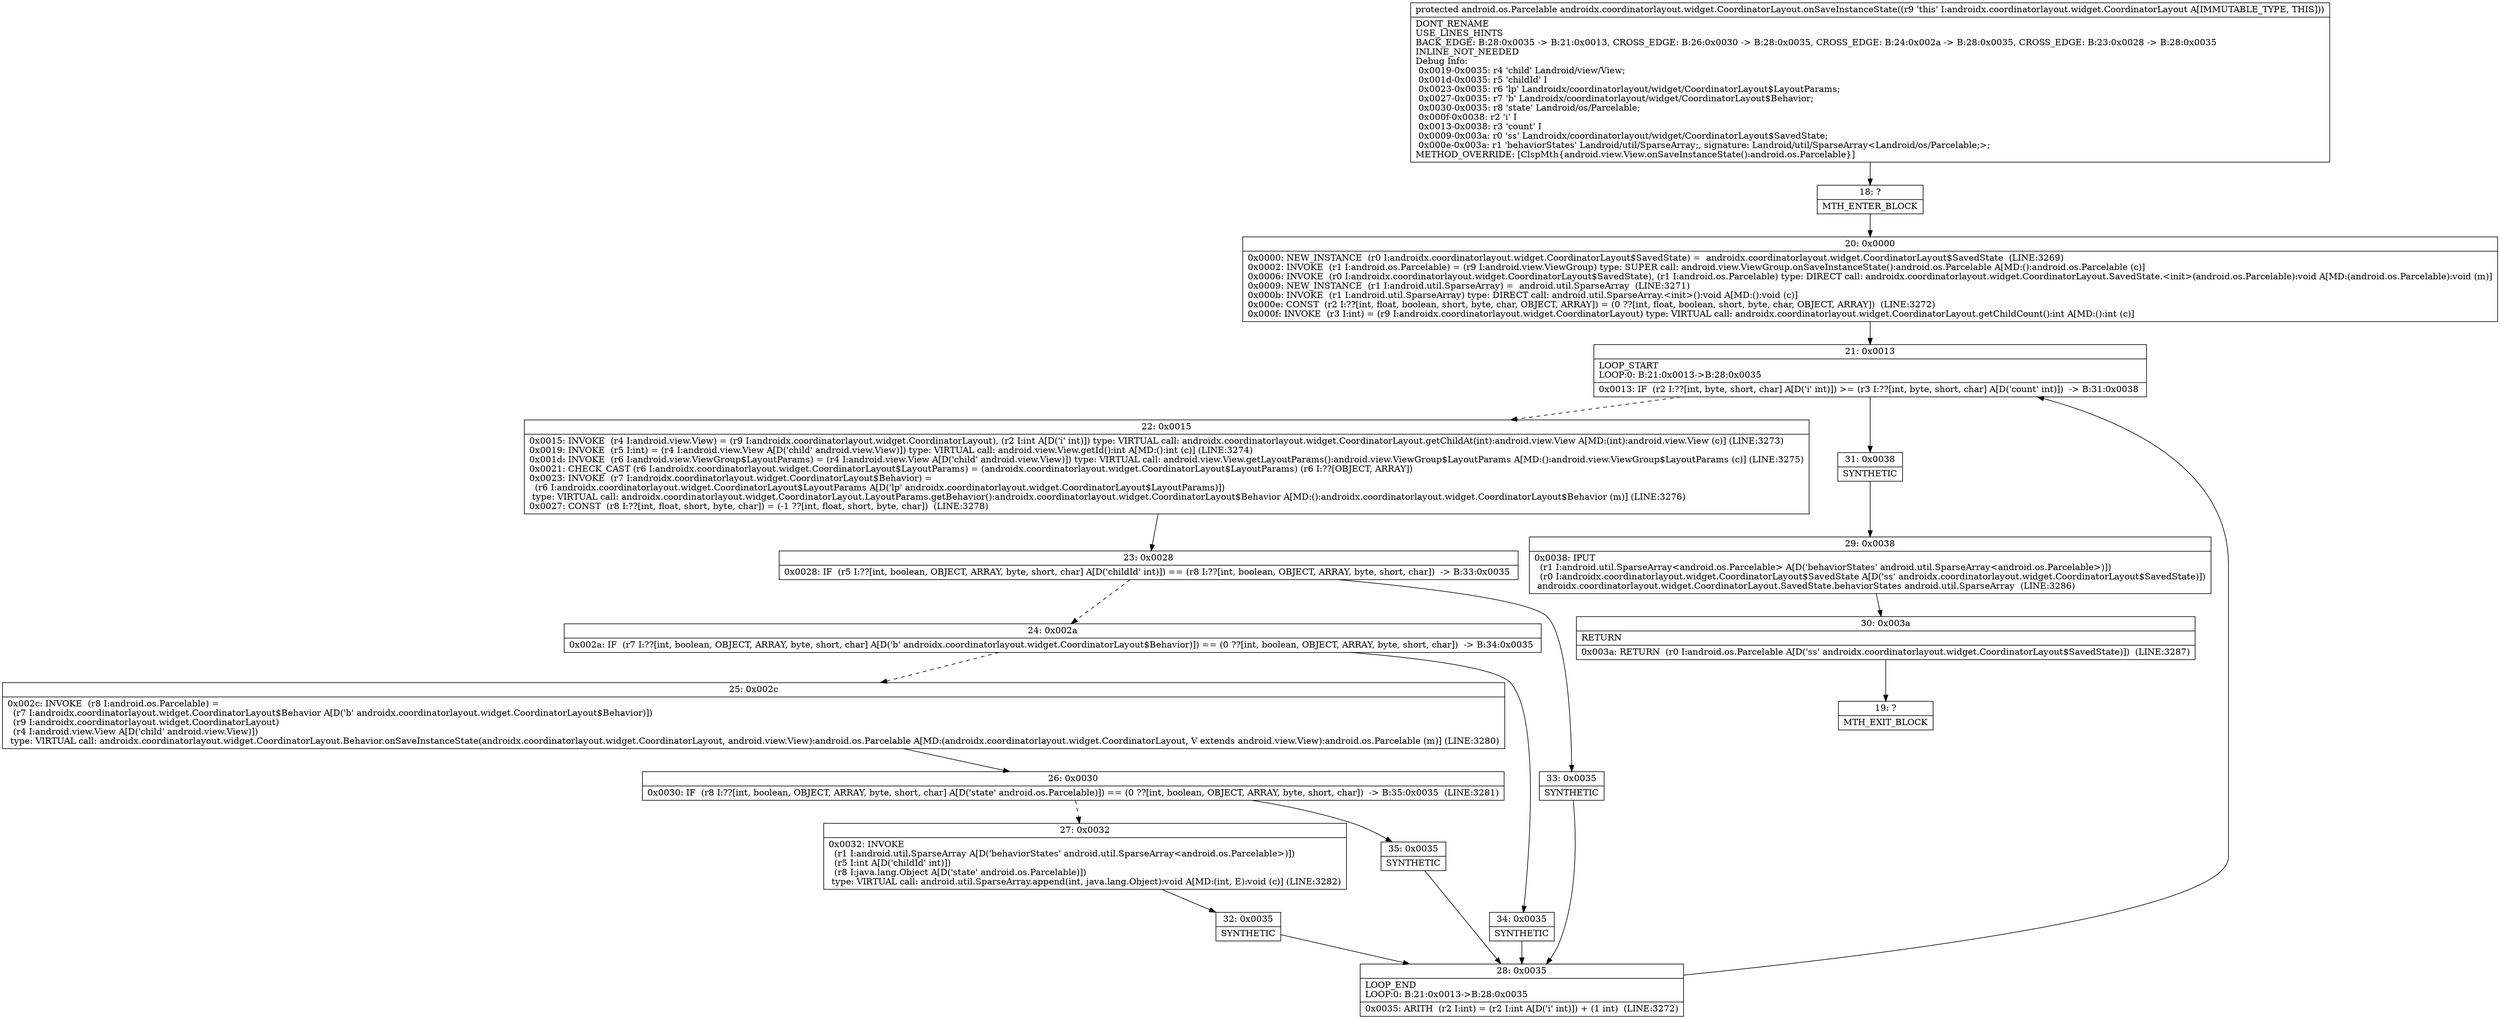 digraph "CFG forandroidx.coordinatorlayout.widget.CoordinatorLayout.onSaveInstanceState()Landroid\/os\/Parcelable;" {
Node_18 [shape=record,label="{18\:\ ?|MTH_ENTER_BLOCK\l}"];
Node_20 [shape=record,label="{20\:\ 0x0000|0x0000: NEW_INSTANCE  (r0 I:androidx.coordinatorlayout.widget.CoordinatorLayout$SavedState) =  androidx.coordinatorlayout.widget.CoordinatorLayout$SavedState  (LINE:3269)\l0x0002: INVOKE  (r1 I:android.os.Parcelable) = (r9 I:android.view.ViewGroup) type: SUPER call: android.view.ViewGroup.onSaveInstanceState():android.os.Parcelable A[MD:():android.os.Parcelable (c)]\l0x0006: INVOKE  (r0 I:androidx.coordinatorlayout.widget.CoordinatorLayout$SavedState), (r1 I:android.os.Parcelable) type: DIRECT call: androidx.coordinatorlayout.widget.CoordinatorLayout.SavedState.\<init\>(android.os.Parcelable):void A[MD:(android.os.Parcelable):void (m)]\l0x0009: NEW_INSTANCE  (r1 I:android.util.SparseArray) =  android.util.SparseArray  (LINE:3271)\l0x000b: INVOKE  (r1 I:android.util.SparseArray) type: DIRECT call: android.util.SparseArray.\<init\>():void A[MD:():void (c)]\l0x000e: CONST  (r2 I:??[int, float, boolean, short, byte, char, OBJECT, ARRAY]) = (0 ??[int, float, boolean, short, byte, char, OBJECT, ARRAY])  (LINE:3272)\l0x000f: INVOKE  (r3 I:int) = (r9 I:androidx.coordinatorlayout.widget.CoordinatorLayout) type: VIRTUAL call: androidx.coordinatorlayout.widget.CoordinatorLayout.getChildCount():int A[MD:():int (c)]\l}"];
Node_21 [shape=record,label="{21\:\ 0x0013|LOOP_START\lLOOP:0: B:21:0x0013\-\>B:28:0x0035\l|0x0013: IF  (r2 I:??[int, byte, short, char] A[D('i' int)]) \>= (r3 I:??[int, byte, short, char] A[D('count' int)])  \-\> B:31:0x0038 \l}"];
Node_22 [shape=record,label="{22\:\ 0x0015|0x0015: INVOKE  (r4 I:android.view.View) = (r9 I:androidx.coordinatorlayout.widget.CoordinatorLayout), (r2 I:int A[D('i' int)]) type: VIRTUAL call: androidx.coordinatorlayout.widget.CoordinatorLayout.getChildAt(int):android.view.View A[MD:(int):android.view.View (c)] (LINE:3273)\l0x0019: INVOKE  (r5 I:int) = (r4 I:android.view.View A[D('child' android.view.View)]) type: VIRTUAL call: android.view.View.getId():int A[MD:():int (c)] (LINE:3274)\l0x001d: INVOKE  (r6 I:android.view.ViewGroup$LayoutParams) = (r4 I:android.view.View A[D('child' android.view.View)]) type: VIRTUAL call: android.view.View.getLayoutParams():android.view.ViewGroup$LayoutParams A[MD:():android.view.ViewGroup$LayoutParams (c)] (LINE:3275)\l0x0021: CHECK_CAST (r6 I:androidx.coordinatorlayout.widget.CoordinatorLayout$LayoutParams) = (androidx.coordinatorlayout.widget.CoordinatorLayout$LayoutParams) (r6 I:??[OBJECT, ARRAY]) \l0x0023: INVOKE  (r7 I:androidx.coordinatorlayout.widget.CoordinatorLayout$Behavior) = \l  (r6 I:androidx.coordinatorlayout.widget.CoordinatorLayout$LayoutParams A[D('lp' androidx.coordinatorlayout.widget.CoordinatorLayout$LayoutParams)])\l type: VIRTUAL call: androidx.coordinatorlayout.widget.CoordinatorLayout.LayoutParams.getBehavior():androidx.coordinatorlayout.widget.CoordinatorLayout$Behavior A[MD:():androidx.coordinatorlayout.widget.CoordinatorLayout$Behavior (m)] (LINE:3276)\l0x0027: CONST  (r8 I:??[int, float, short, byte, char]) = (\-1 ??[int, float, short, byte, char])  (LINE:3278)\l}"];
Node_23 [shape=record,label="{23\:\ 0x0028|0x0028: IF  (r5 I:??[int, boolean, OBJECT, ARRAY, byte, short, char] A[D('childId' int)]) == (r8 I:??[int, boolean, OBJECT, ARRAY, byte, short, char])  \-\> B:33:0x0035 \l}"];
Node_24 [shape=record,label="{24\:\ 0x002a|0x002a: IF  (r7 I:??[int, boolean, OBJECT, ARRAY, byte, short, char] A[D('b' androidx.coordinatorlayout.widget.CoordinatorLayout$Behavior)]) == (0 ??[int, boolean, OBJECT, ARRAY, byte, short, char])  \-\> B:34:0x0035 \l}"];
Node_25 [shape=record,label="{25\:\ 0x002c|0x002c: INVOKE  (r8 I:android.os.Parcelable) = \l  (r7 I:androidx.coordinatorlayout.widget.CoordinatorLayout$Behavior A[D('b' androidx.coordinatorlayout.widget.CoordinatorLayout$Behavior)])\l  (r9 I:androidx.coordinatorlayout.widget.CoordinatorLayout)\l  (r4 I:android.view.View A[D('child' android.view.View)])\l type: VIRTUAL call: androidx.coordinatorlayout.widget.CoordinatorLayout.Behavior.onSaveInstanceState(androidx.coordinatorlayout.widget.CoordinatorLayout, android.view.View):android.os.Parcelable A[MD:(androidx.coordinatorlayout.widget.CoordinatorLayout, V extends android.view.View):android.os.Parcelable (m)] (LINE:3280)\l}"];
Node_26 [shape=record,label="{26\:\ 0x0030|0x0030: IF  (r8 I:??[int, boolean, OBJECT, ARRAY, byte, short, char] A[D('state' android.os.Parcelable)]) == (0 ??[int, boolean, OBJECT, ARRAY, byte, short, char])  \-\> B:35:0x0035  (LINE:3281)\l}"];
Node_27 [shape=record,label="{27\:\ 0x0032|0x0032: INVOKE  \l  (r1 I:android.util.SparseArray A[D('behaviorStates' android.util.SparseArray\<android.os.Parcelable\>)])\l  (r5 I:int A[D('childId' int)])\l  (r8 I:java.lang.Object A[D('state' android.os.Parcelable)])\l type: VIRTUAL call: android.util.SparseArray.append(int, java.lang.Object):void A[MD:(int, E):void (c)] (LINE:3282)\l}"];
Node_32 [shape=record,label="{32\:\ 0x0035|SYNTHETIC\l}"];
Node_28 [shape=record,label="{28\:\ 0x0035|LOOP_END\lLOOP:0: B:21:0x0013\-\>B:28:0x0035\l|0x0035: ARITH  (r2 I:int) = (r2 I:int A[D('i' int)]) + (1 int)  (LINE:3272)\l}"];
Node_35 [shape=record,label="{35\:\ 0x0035|SYNTHETIC\l}"];
Node_34 [shape=record,label="{34\:\ 0x0035|SYNTHETIC\l}"];
Node_33 [shape=record,label="{33\:\ 0x0035|SYNTHETIC\l}"];
Node_31 [shape=record,label="{31\:\ 0x0038|SYNTHETIC\l}"];
Node_29 [shape=record,label="{29\:\ 0x0038|0x0038: IPUT  \l  (r1 I:android.util.SparseArray\<android.os.Parcelable\> A[D('behaviorStates' android.util.SparseArray\<android.os.Parcelable\>)])\l  (r0 I:androidx.coordinatorlayout.widget.CoordinatorLayout$SavedState A[D('ss' androidx.coordinatorlayout.widget.CoordinatorLayout$SavedState)])\l androidx.coordinatorlayout.widget.CoordinatorLayout.SavedState.behaviorStates android.util.SparseArray  (LINE:3286)\l}"];
Node_30 [shape=record,label="{30\:\ 0x003a|RETURN\l|0x003a: RETURN  (r0 I:android.os.Parcelable A[D('ss' androidx.coordinatorlayout.widget.CoordinatorLayout$SavedState)])  (LINE:3287)\l}"];
Node_19 [shape=record,label="{19\:\ ?|MTH_EXIT_BLOCK\l}"];
MethodNode[shape=record,label="{protected android.os.Parcelable androidx.coordinatorlayout.widget.CoordinatorLayout.onSaveInstanceState((r9 'this' I:androidx.coordinatorlayout.widget.CoordinatorLayout A[IMMUTABLE_TYPE, THIS]))  | DONT_RENAME\lUSE_LINES_HINTS\lBACK_EDGE: B:28:0x0035 \-\> B:21:0x0013, CROSS_EDGE: B:26:0x0030 \-\> B:28:0x0035, CROSS_EDGE: B:24:0x002a \-\> B:28:0x0035, CROSS_EDGE: B:23:0x0028 \-\> B:28:0x0035\lINLINE_NOT_NEEDED\lDebug Info:\l  0x0019\-0x0035: r4 'child' Landroid\/view\/View;\l  0x001d\-0x0035: r5 'childId' I\l  0x0023\-0x0035: r6 'lp' Landroidx\/coordinatorlayout\/widget\/CoordinatorLayout$LayoutParams;\l  0x0027\-0x0035: r7 'b' Landroidx\/coordinatorlayout\/widget\/CoordinatorLayout$Behavior;\l  0x0030\-0x0035: r8 'state' Landroid\/os\/Parcelable;\l  0x000f\-0x0038: r2 'i' I\l  0x0013\-0x0038: r3 'count' I\l  0x0009\-0x003a: r0 'ss' Landroidx\/coordinatorlayout\/widget\/CoordinatorLayout$SavedState;\l  0x000e\-0x003a: r1 'behaviorStates' Landroid\/util\/SparseArray;, signature: Landroid\/util\/SparseArray\<Landroid\/os\/Parcelable;\>;\lMETHOD_OVERRIDE: [ClspMth\{android.view.View.onSaveInstanceState():android.os.Parcelable\}]\l}"];
MethodNode -> Node_18;Node_18 -> Node_20;
Node_20 -> Node_21;
Node_21 -> Node_22[style=dashed];
Node_21 -> Node_31;
Node_22 -> Node_23;
Node_23 -> Node_24[style=dashed];
Node_23 -> Node_33;
Node_24 -> Node_25[style=dashed];
Node_24 -> Node_34;
Node_25 -> Node_26;
Node_26 -> Node_27[style=dashed];
Node_26 -> Node_35;
Node_27 -> Node_32;
Node_32 -> Node_28;
Node_28 -> Node_21;
Node_35 -> Node_28;
Node_34 -> Node_28;
Node_33 -> Node_28;
Node_31 -> Node_29;
Node_29 -> Node_30;
Node_30 -> Node_19;
}

